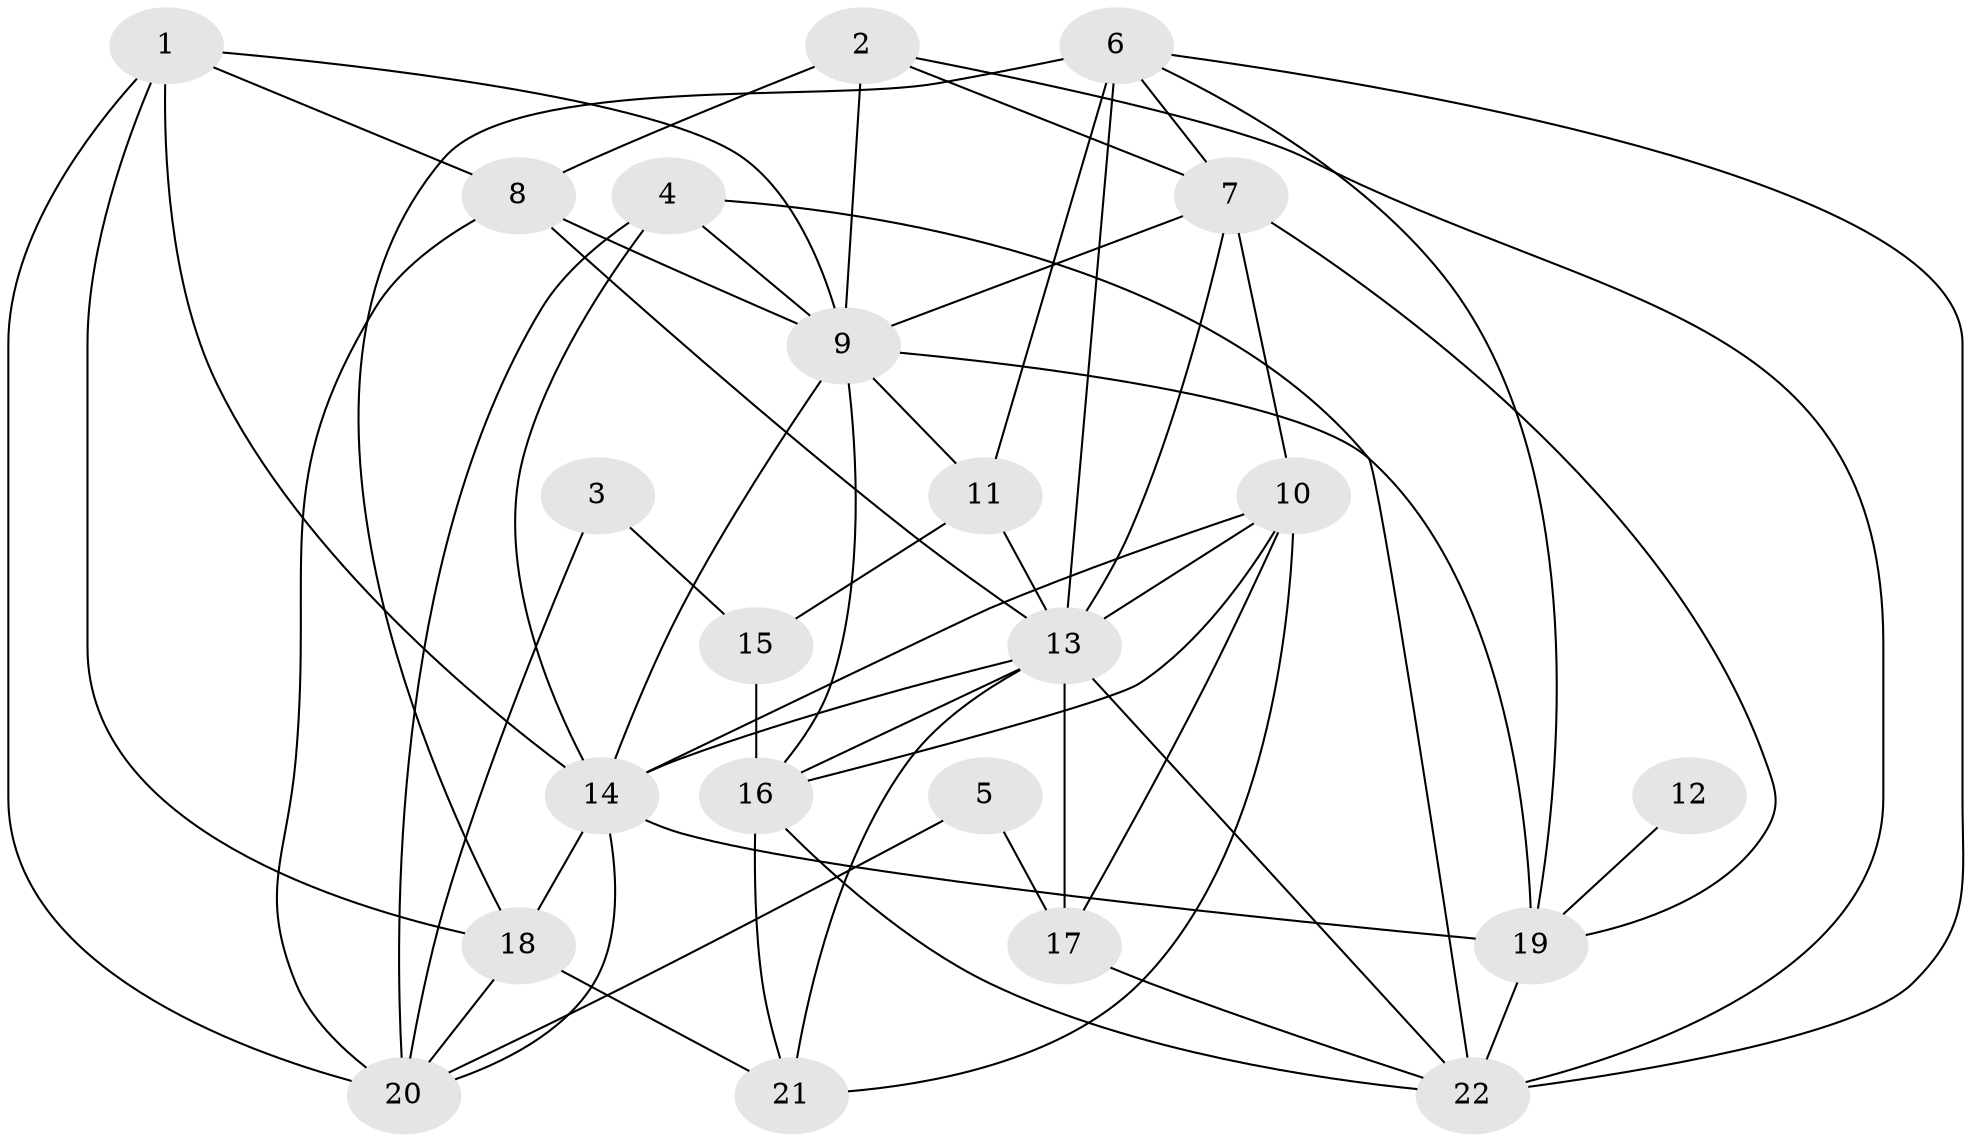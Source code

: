 // original degree distribution, {5: 0.18181818181818182, 2: 0.10909090909090909, 4: 0.2909090909090909, 3: 0.2727272727272727, 6: 0.12727272727272726, 7: 0.01818181818181818}
// Generated by graph-tools (version 1.1) at 2025/37/03/04/25 23:37:10]
// undirected, 22 vertices, 57 edges
graph export_dot {
  node [color=gray90,style=filled];
  1;
  2;
  3;
  4;
  5;
  6;
  7;
  8;
  9;
  10;
  11;
  12;
  13;
  14;
  15;
  16;
  17;
  18;
  19;
  20;
  21;
  22;
  1 -- 8 [weight=1.0];
  1 -- 9 [weight=1.0];
  1 -- 14 [weight=2.0];
  1 -- 18 [weight=1.0];
  1 -- 20 [weight=2.0];
  2 -- 7 [weight=1.0];
  2 -- 8 [weight=1.0];
  2 -- 9 [weight=2.0];
  2 -- 22 [weight=1.0];
  3 -- 15 [weight=2.0];
  3 -- 20 [weight=1.0];
  4 -- 9 [weight=1.0];
  4 -- 14 [weight=1.0];
  4 -- 20 [weight=1.0];
  4 -- 22 [weight=1.0];
  5 -- 17 [weight=1.0];
  5 -- 20 [weight=2.0];
  6 -- 7 [weight=1.0];
  6 -- 11 [weight=2.0];
  6 -- 13 [weight=1.0];
  6 -- 18 [weight=1.0];
  6 -- 19 [weight=1.0];
  6 -- 22 [weight=1.0];
  7 -- 9 [weight=1.0];
  7 -- 10 [weight=1.0];
  7 -- 13 [weight=1.0];
  7 -- 19 [weight=1.0];
  8 -- 9 [weight=1.0];
  8 -- 13 [weight=1.0];
  8 -- 20 [weight=1.0];
  9 -- 11 [weight=1.0];
  9 -- 14 [weight=1.0];
  9 -- 16 [weight=1.0];
  9 -- 19 [weight=1.0];
  10 -- 13 [weight=2.0];
  10 -- 14 [weight=1.0];
  10 -- 16 [weight=1.0];
  10 -- 17 [weight=1.0];
  10 -- 21 [weight=1.0];
  11 -- 13 [weight=1.0];
  11 -- 15 [weight=1.0];
  12 -- 19 [weight=2.0];
  13 -- 14 [weight=1.0];
  13 -- 16 [weight=1.0];
  13 -- 17 [weight=1.0];
  13 -- 21 [weight=2.0];
  13 -- 22 [weight=1.0];
  14 -- 18 [weight=2.0];
  14 -- 19 [weight=1.0];
  14 -- 20 [weight=1.0];
  15 -- 16 [weight=1.0];
  16 -- 21 [weight=1.0];
  16 -- 22 [weight=1.0];
  17 -- 22 [weight=2.0];
  18 -- 20 [weight=1.0];
  18 -- 21 [weight=2.0];
  19 -- 22 [weight=3.0];
}
